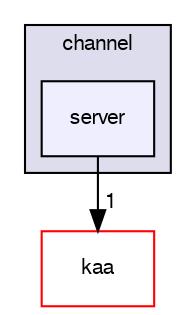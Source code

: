 digraph "/var/lib/jenkins/workspace/kaa_public/client/client-multi/client-cpp/impl/channel/server" {
  bgcolor=transparent;
  compound=true
  node [ fontsize="10", fontname="FreeSans"];
  edge [ labelfontsize="10", labelfontname="FreeSans"];
  subgraph clusterdir_7be3a6bf40ce48fa9f51017ea9872a7d {
    graph [ bgcolor="#ddddee", pencolor="black", label="channel" fontname="FreeSans", fontsize="10", URL="dir_7be3a6bf40ce48fa9f51017ea9872a7d.html"]
  dir_b457a0e1b28c10065b2801f2a26c9fe6 [shape=box, label="server", style="filled", fillcolor="#eeeeff", pencolor="black", URL="dir_b457a0e1b28c10065b2801f2a26c9fe6.html"];
  }
  dir_1ac78b1500c3fd9a977bacb448b54d1a [shape=box label="kaa" color="red" URL="dir_1ac78b1500c3fd9a977bacb448b54d1a.html"];
  dir_b457a0e1b28c10065b2801f2a26c9fe6->dir_1ac78b1500c3fd9a977bacb448b54d1a [headlabel="1", labeldistance=1.5 headhref="dir_000021_000040.html"];
}
